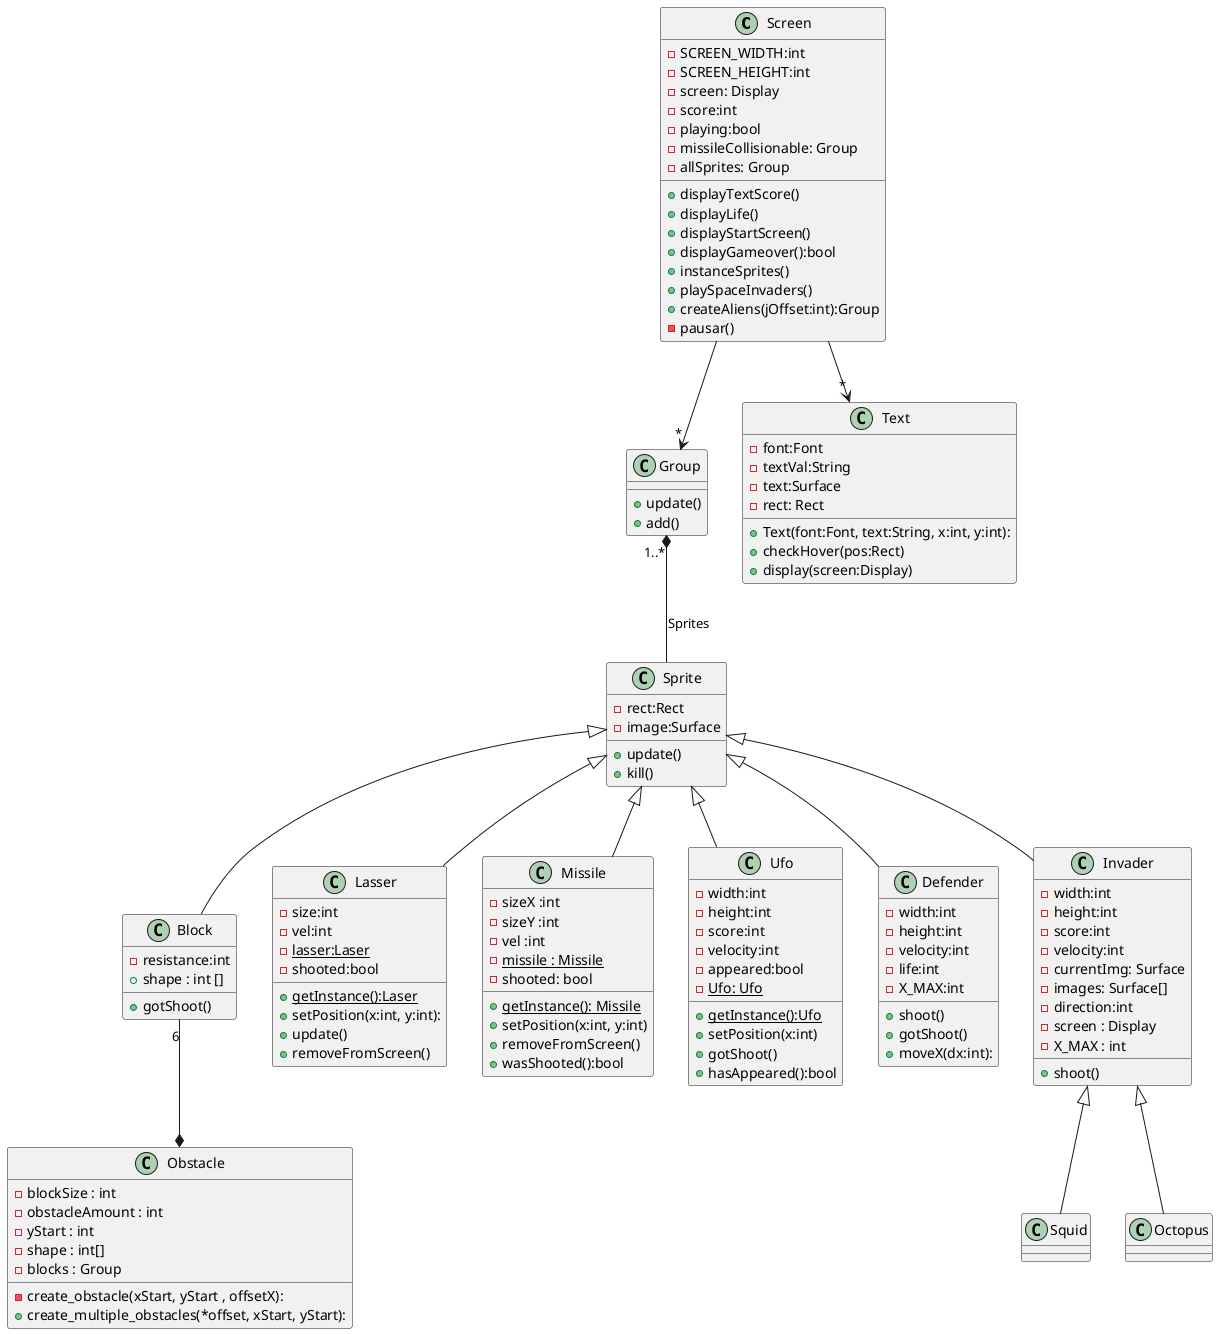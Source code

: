 @startuml SpaceInvaders
class Screen{
    - SCREEN_WIDTH:int
    - SCREEN_HEIGHT:int
    - screen: Display
    - score:int
    - playing:bool
    - missileCollisionable: Group
    - allSprites: Group

    + displayTextScore()
    + displayLife()
    + displayStartScreen()
    + displayGameover():bool
    + instanceSprites()
    + playSpaceInvaders()
    + createAliens(jOffset:int):Group
    - pausar()

}

class Group{
    + update()
    + add()
}
class Sprite{
    - rect:Rect
    - image:Surface
    + update()
    + kill()
}

class Block{
    - resistance:int
    + shape : int []
    + gotShoot()
}
class Lasser{
    - size:int
    - vel:int
    - {static} lasser:Laser
    - shooted:bool
    + {static} getInstance():Laser
    + setPosition(x:int, y:int):
    + update()
    + removeFromScreen()
}

class Missile{
    - sizeX :int
    - sizeY :int
    - vel :int
    - {static} missile : Missile
    - shooted: bool
    + {static} getInstance(): Missile
    + setPosition(x:int, y:int)
    + removeFromScreen()
    + wasShooted():bool
}
class Ufo{
    - width:int
    - height:int
    - score:int
    - velocity:int
    - appeared:bool
    - {static} Ufo: Ufo
    + {static} getInstance():Ufo
    + setPosition(x:int)
    + gotShoot()
    + hasAppeared():bool
}
class Defender{
    - width:int
    - height:int
    - velocity:int
    - life:int
    - X_MAX:int
    + shoot()
    + gotShoot()
    + moveX(dx:int):
}
class Invader{
    - width:int
    - height:int
    - score:int
    - velocity:int
    - currentImg: Surface
    - images: Surface[]
    - direction:int
    - screen : Display
    - X_MAX : int
    + shoot()
}
class Squid
class Octopus
class Text{
    - font:Font
    - textVal:String
    - text:Surface
    - rect: Rect
    + Text(font:Font, text:String, x:int, y:int):
    + checkHover(pos:Rect)
    + display(screen:Display)
}
class Obstacle{
    - blockSize : int
    - obstacleAmount : int
    - yStart : int
    - shape : int[]
    - blocks : Group
    - create_obstacle(xStart, yStart , offsetX):
    + create_multiple_obstacles(*offset, xStart, yStart):
}
class Defender

Sprite <|-- Block
Sprite  <|-- Lasser
Sprite <|-- Missile
Sprite <|-- Ufo
Sprite <|-- Invader
Invader <|-- Squid
Invader <|-- Octopus
Sprite <|-- Defender
Block "6" --* Obstacle
Screen --> "*" Group
Screen --> "*" Text
Group "1..*" *--Sprite:Sprites


@enduml